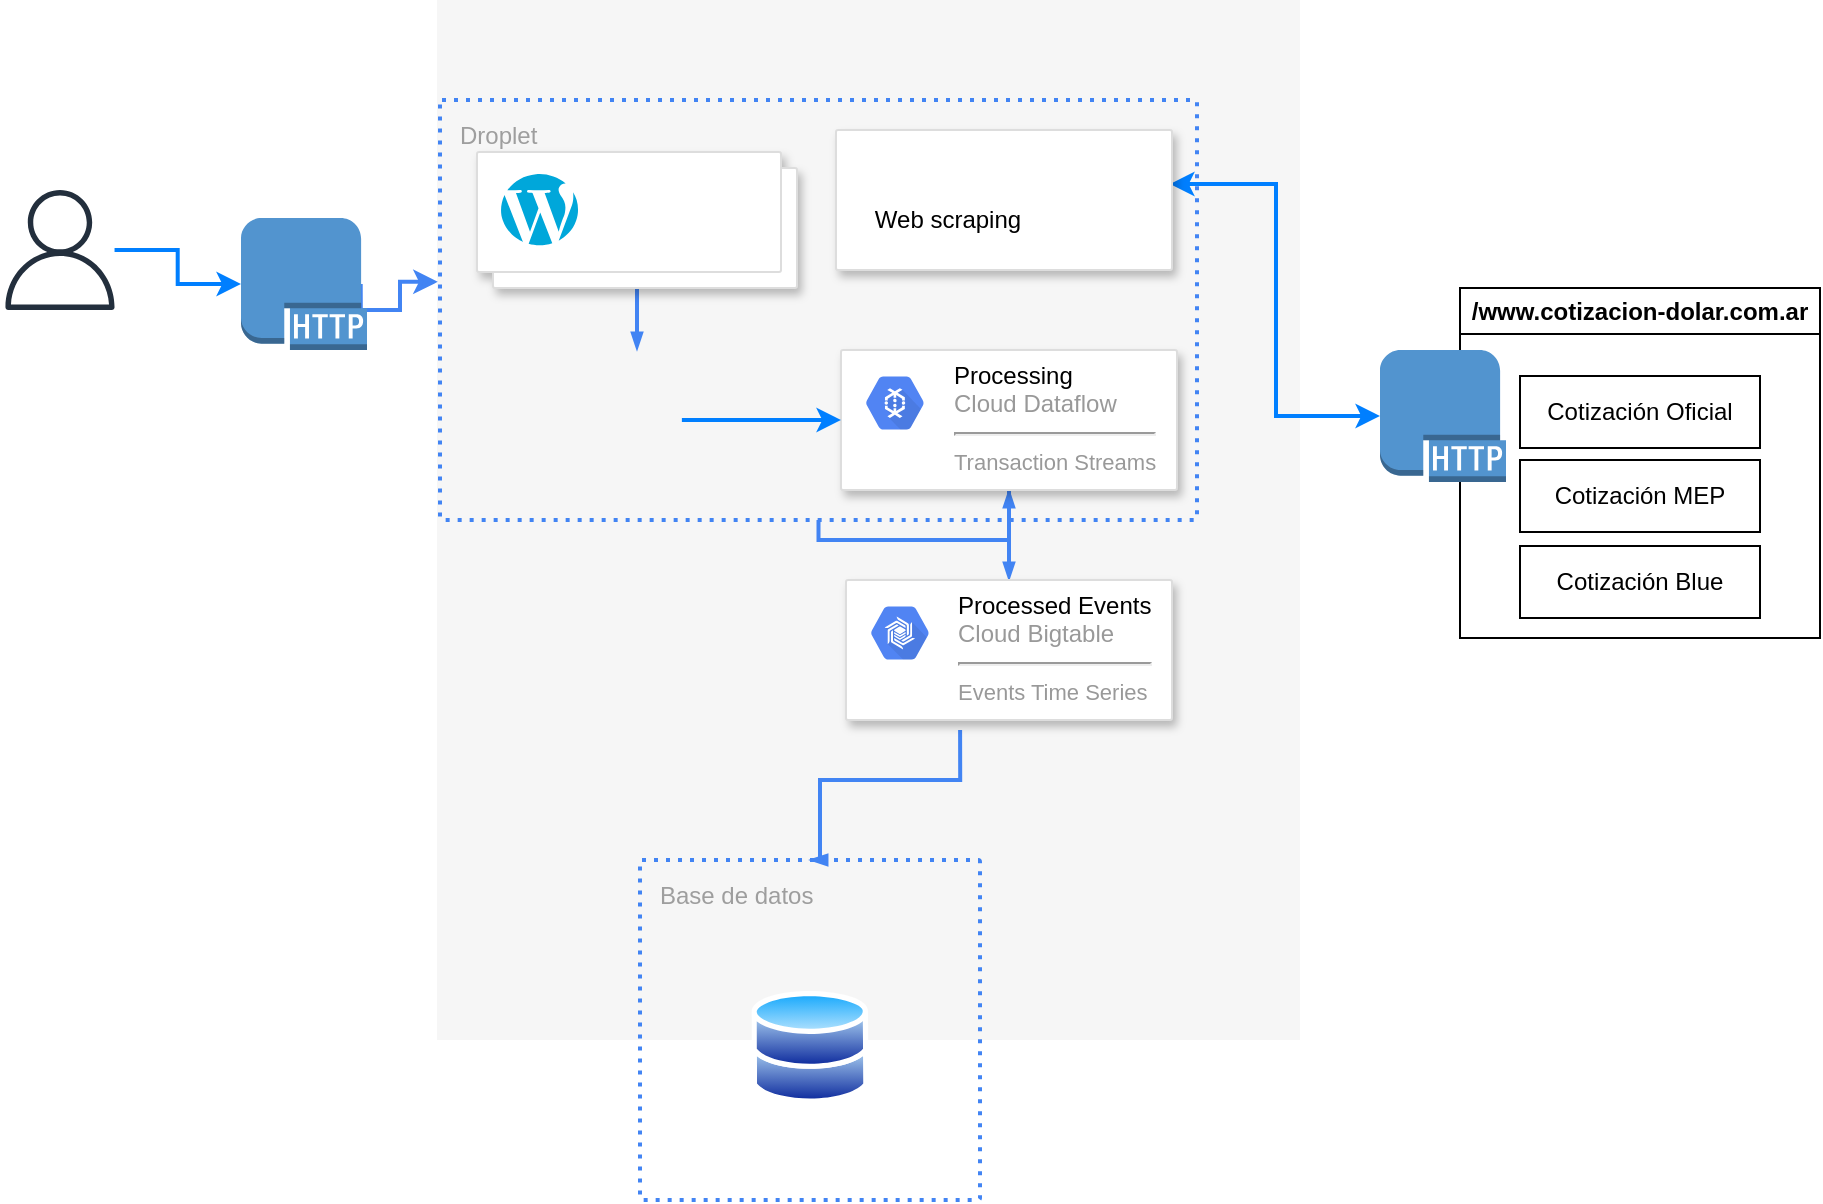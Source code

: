 <mxfile version="21.3.8" type="github">
  <diagram id="d1ab7348-05c3-a1e3-ca4d-12c340fd6b49" name="Page-1">
    <mxGraphModel dx="880" dy="490" grid="1" gridSize="10" guides="1" tooltips="1" connect="1" arrows="1" fold="1" page="1" pageScale="1" pageWidth="1169" pageHeight="827" background="none" math="0" shadow="0">
      <root>
        <mxCell id="0" />
        <mxCell id="1" parent="0" />
        <mxCell id="2" value="" style="fillColor=#F6F6F6;strokeColor=none;shadow=0;gradientColor=none;fontSize=14;align=left;spacing=10;fontColor=#717171;9E9E9E;verticalAlign=top;spacingTop=-4;fontStyle=0;spacingLeft=40;html=1;" parent="1" vertex="1">
          <mxGeometry x="228.5" y="45" width="431.5" height="520" as="geometry" />
        </mxCell>
        <mxCell id="371" value="Base de datos" style="rounded=1;absoluteArcSize=1;arcSize=2;html=1;strokeColor=#4284F3;gradientColor=none;shadow=0;dashed=1;fontSize=12;fontColor=#9E9E9E;align=left;verticalAlign=top;spacing=10;spacingTop=-4;fillColor=none;dashPattern=1 2;strokeWidth=2;" parent="1" vertex="1">
          <mxGeometry x="330" y="475" width="170" height="170" as="geometry" />
        </mxCell>
        <mxCell id="341" value="Droplet" style="rounded=1;absoluteArcSize=1;arcSize=2;html=1;strokeColor=#4284F3;gradientColor=none;shadow=0;dashed=1;fontSize=12;fontColor=#9E9E9E;align=left;verticalAlign=top;spacing=10;spacingTop=-4;fillColor=none;dashPattern=1 2;strokeWidth=2;" parent="1" vertex="1">
          <mxGeometry x="230" y="95" width="378.5" height="210" as="geometry" />
        </mxCell>
        <mxCell id="398" style="edgeStyle=orthogonalEdgeStyle;rounded=0;html=1;dashed=0;labelBackgroundColor=none;startArrow=none;startFill=0;startSize=4;endArrow=blockThin;endFill=1;endSize=4;strokeColor=#4284F3;strokeWidth=2;fontSize=12;" parent="1" source="359" edge="1">
          <mxGeometry relative="1" as="geometry">
            <Array as="points">
              <mxPoint x="328.5" y="215" />
              <mxPoint x="328.5" y="215" />
            </Array>
            <mxPoint x="328.5" y="220" as="targetPoint" />
          </mxGeometry>
        </mxCell>
        <mxCell id="359" value="" style="shape=mxgraph.gcp2.doubleRect;strokeColor=#dddddd;fillColor=#ffffff;shadow=1;strokeWidth=1;fontSize=12;fontColor=#9E9E9E;align=center;html=1;" parent="1" vertex="1">
          <mxGeometry x="248.5" y="121" width="160" height="68" as="geometry" />
        </mxCell>
        <mxCell id="399" style="edgeStyle=orthogonalEdgeStyle;rounded=0;html=1;dashed=0;labelBackgroundColor=none;startArrow=none;startFill=0;startSize=4;endArrow=blockThin;endFill=1;endSize=4;strokeColor=#4284F3;strokeWidth=2;fontSize=12;" parent="1" source="341" target="363" edge="1">
          <mxGeometry relative="1" as="geometry">
            <mxPoint x="398.5" y="255" as="sourcePoint" />
          </mxGeometry>
        </mxCell>
        <mxCell id="400" style="edgeStyle=orthogonalEdgeStyle;rounded=0;html=1;exitX=0.5;exitY=1;dashed=0;labelBackgroundColor=none;startArrow=none;startFill=0;startSize=4;endArrow=blockThin;endFill=1;endSize=4;strokeColor=#4284F3;strokeWidth=2;fontSize=12;" parent="1" source="363" target="369" edge="1">
          <mxGeometry relative="1" as="geometry" />
        </mxCell>
        <mxCell id="363" value="" style="strokeColor=#dddddd;fillColor=#ffffff;shadow=1;strokeWidth=1;rounded=1;absoluteArcSize=1;arcSize=2;fontSize=12;fontColor=#9E9E9E;align=center;html=1;" parent="1" vertex="1">
          <mxGeometry x="430.5" y="220" width="168" height="70" as="geometry" />
        </mxCell>
        <mxCell id="364" value="&lt;font color=&quot;#000000&quot;&gt;Processing&lt;/font&gt;&lt;br&gt;Cloud Dataflow&lt;hr&gt;&lt;font style=&quot;font-size: 11px&quot;&gt;Transaction Streams&lt;/font&gt;" style="dashed=0;connectable=0;html=1;fillColor=#5184F3;strokeColor=none;shape=mxgraph.gcp2.hexIcon;prIcon=cloud_dataflow;part=1;labelPosition=right;verticalLabelPosition=middle;align=left;verticalAlign=top;spacingLeft=5;fontColor=#999999;fontSize=12;spacingTop=-8;" parent="363" vertex="1">
          <mxGeometry width="44" height="39" relative="1" as="geometry">
            <mxPoint x="5" y="7" as="offset" />
          </mxGeometry>
        </mxCell>
        <mxCell id="403" style="edgeStyle=orthogonalEdgeStyle;rounded=0;html=1;dashed=0;labelBackgroundColor=none;startArrow=none;startFill=0;startSize=4;endArrow=blockThin;endFill=1;endSize=4;strokeColor=#4284F3;strokeWidth=2;fontSize=12;exitX=0.35;exitY=1.071;exitDx=0;exitDy=0;exitPerimeter=0;entryX=0.5;entryY=0;entryDx=0;entryDy=0;" parent="1" source="369" target="371" edge="1">
          <mxGeometry relative="1" as="geometry">
            <Array as="points">
              <mxPoint x="490" y="435" />
              <mxPoint x="420" y="435" />
              <mxPoint x="420" y="475" />
            </Array>
            <mxPoint x="398.5" y="435" as="sourcePoint" />
          </mxGeometry>
        </mxCell>
        <mxCell id="369" value="" style="strokeColor=#dddddd;fillColor=#ffffff;shadow=1;strokeWidth=1;rounded=1;absoluteArcSize=1;arcSize=2;fontSize=12;fontColor=#9E9E9E;align=center;html=1;" parent="1" vertex="1">
          <mxGeometry x="433" y="335" width="163" height="70" as="geometry" />
        </mxCell>
        <mxCell id="370" value="&lt;font color=&quot;#000000&quot;&gt;Processed Events&lt;/font&gt;&lt;br&gt;Cloud Bigtable&lt;hr&gt;&lt;font style=&quot;font-size: 11px&quot;&gt;Events Time Series&lt;/font&gt;" style="dashed=0;connectable=0;html=1;fillColor=#5184F3;strokeColor=none;shape=mxgraph.gcp2.hexIcon;prIcon=cloud_bigtable;part=1;labelPosition=right;verticalLabelPosition=middle;align=left;verticalAlign=top;spacingLeft=5;fontColor=#999999;fontSize=12;spacingTop=-8;" parent="369" vertex="1">
          <mxGeometry width="44" height="39" relative="1" as="geometry">
            <mxPoint x="5" y="7" as="offset" />
          </mxGeometry>
        </mxCell>
        <mxCell id="kALYX3asqiV95KRrsZR_-412" value="" style="shape=image;imageAspect=0;aspect=fixed;verticalLabelPosition=bottom;verticalAlign=top;image=https://consent.trustarc.com/v2/asset/20:55:23.714y33gof_DO_Logo-Blue.png;" parent="1" vertex="1">
          <mxGeometry x="260" y="50" width="203.48" height="45" as="geometry" />
        </mxCell>
        <mxCell id="kALYX3asqiV95KRrsZR_-418" value="" style="edgeStyle=orthogonalEdgeStyle;rounded=0;orthogonalLoop=1;jettySize=auto;html=1;fontColor=#007FFF;labelBackgroundColor=#007FFF;strokeColor=#007FFF;strokeWidth=2;" parent="1" source="kALYX3asqiV95KRrsZR_-413" target="kALYX3asqiV95KRrsZR_-414" edge="1">
          <mxGeometry relative="1" as="geometry" />
        </mxCell>
        <mxCell id="kALYX3asqiV95KRrsZR_-413" value="" style="sketch=0;outlineConnect=0;fontColor=#232F3E;gradientColor=none;fillColor=#232F3D;strokeColor=none;dashed=0;verticalLabelPosition=bottom;verticalAlign=top;align=center;html=1;fontSize=12;fontStyle=0;aspect=fixed;pointerEvents=1;shape=mxgraph.aws4.user;" parent="1" vertex="1">
          <mxGeometry x="10" y="140" width="60" height="60" as="geometry" />
        </mxCell>
        <mxCell id="kALYX3asqiV95KRrsZR_-416" style="edgeStyle=orthogonalEdgeStyle;rounded=0;orthogonalLoop=1;jettySize=auto;html=1;exitX=0.95;exitY=0.5;exitDx=0;exitDy=0;exitPerimeter=0;entryX=-0.003;entryY=0.433;entryDx=0;entryDy=0;entryPerimeter=0;strokeColor=#4284f3;strokeWidth=2;" parent="1" source="kALYX3asqiV95KRrsZR_-414" target="341" edge="1">
          <mxGeometry relative="1" as="geometry">
            <Array as="points">
              <mxPoint x="190" y="200" />
              <mxPoint x="210" y="200" />
              <mxPoint x="210" y="186" />
            </Array>
          </mxGeometry>
        </mxCell>
        <mxCell id="kALYX3asqiV95KRrsZR_-414" value="" style="outlineConnect=0;dashed=0;verticalLabelPosition=bottom;verticalAlign=top;align=center;html=1;shape=mxgraph.aws3.http_protocol;fillColor=#5294CF;gradientColor=none;" parent="1" vertex="1">
          <mxGeometry x="130.5" y="154" width="63" height="66" as="geometry" />
        </mxCell>
        <mxCell id="kALYX3asqiV95KRrsZR_-417" value="" style="image;aspect=fixed;perimeter=ellipsePerimeter;html=1;align=center;shadow=0;dashed=0;spacingTop=3;image=img/lib/active_directory/databases.svg;" parent="1" vertex="1">
          <mxGeometry x="385.75" y="540" width="58.5" height="57.33" as="geometry" />
        </mxCell>
        <mxCell id="nxI15AAKWFtH6_1bC97I-412" value="/www.cotizacion-dolar.com.ar" style="swimlane;whiteSpace=wrap;html=1;" parent="1" vertex="1">
          <mxGeometry x="740" y="189" width="180" height="175" as="geometry" />
        </mxCell>
        <mxCell id="nxI15AAKWFtH6_1bC97I-413" value="" style="rounded=0;whiteSpace=wrap;html=1;" parent="nxI15AAKWFtH6_1bC97I-412" vertex="1">
          <mxGeometry x="30" y="44" width="120" height="36" as="geometry" />
        </mxCell>
        <mxCell id="nxI15AAKWFtH6_1bC97I-414" value="Cotización Oficial" style="text;html=1;strokeColor=none;fillColor=none;align=center;verticalAlign=middle;whiteSpace=wrap;rounded=0;" parent="nxI15AAKWFtH6_1bC97I-412" vertex="1">
          <mxGeometry x="30" y="47" width="120" height="30" as="geometry" />
        </mxCell>
        <mxCell id="nxI15AAKWFtH6_1bC97I-418" value="" style="rounded=0;whiteSpace=wrap;html=1;" parent="nxI15AAKWFtH6_1bC97I-412" vertex="1">
          <mxGeometry x="30" y="129" width="120" height="36" as="geometry" />
        </mxCell>
        <mxCell id="nxI15AAKWFtH6_1bC97I-416" value="Cotización Blue" style="text;html=1;strokeColor=none;fillColor=none;align=center;verticalAlign=middle;whiteSpace=wrap;rounded=0;" parent="nxI15AAKWFtH6_1bC97I-412" vertex="1">
          <mxGeometry x="30" y="132" width="120" height="30" as="geometry" />
        </mxCell>
        <mxCell id="nxI15AAKWFtH6_1bC97I-417" value="" style="rounded=0;whiteSpace=wrap;html=1;" parent="1" vertex="1">
          <mxGeometry x="770" y="275" width="120" height="36" as="geometry" />
        </mxCell>
        <mxCell id="nxI15AAKWFtH6_1bC97I-415" value="Cotización MEP" style="text;html=1;strokeColor=none;fillColor=none;align=center;verticalAlign=middle;whiteSpace=wrap;rounded=0;" parent="1" vertex="1">
          <mxGeometry x="770" y="278" width="120" height="30" as="geometry" />
        </mxCell>
        <mxCell id="nxI15AAKWFtH6_1bC97I-433" style="edgeStyle=orthogonalEdgeStyle;rounded=0;orthogonalLoop=1;jettySize=auto;html=1;entryX=0.994;entryY=0.386;entryDx=0;entryDy=0;entryPerimeter=0;strokeColor=#007FFF;strokeWidth=2;startArrow=classic;startFill=1;" parent="1" source="nxI15AAKWFtH6_1bC97I-419" target="nxI15AAKWFtH6_1bC97I-421" edge="1">
          <mxGeometry relative="1" as="geometry" />
        </mxCell>
        <mxCell id="nxI15AAKWFtH6_1bC97I-419" value="" style="outlineConnect=0;dashed=0;verticalLabelPosition=bottom;verticalAlign=top;align=center;html=1;shape=mxgraph.aws3.http_protocol;fillColor=#5294CF;gradientColor=none;" parent="1" vertex="1">
          <mxGeometry x="700" y="220" width="63" height="66" as="geometry" />
        </mxCell>
        <mxCell id="nxI15AAKWFtH6_1bC97I-421" value="" style="strokeColor=#dddddd;fillColor=#ffffff;shadow=1;strokeWidth=1;rounded=1;absoluteArcSize=1;arcSize=2;fontSize=12;fontColor=#9E9E9E;align=center;html=1;" parent="1" vertex="1">
          <mxGeometry x="428" y="110" width="168" height="70" as="geometry" />
        </mxCell>
        <mxCell id="nxI15AAKWFtH6_1bC97I-420" value="" style="shape=image;html=1;verticalAlign=top;verticalLabelPosition=bottom;labelBackgroundColor=#ffffff;imageAspect=0;aspect=fixed;image=https://cdn4.iconfinder.com/data/icons/scripting-and-programming-languages/512/660277-Python_logo-128.png" parent="1" vertex="1">
          <mxGeometry x="440" y="80" width="88" height="88" as="geometry" />
        </mxCell>
        <mxCell id="nxI15AAKWFtH6_1bC97I-423" value="Web scraping" style="text;html=1;strokeColor=none;fillColor=none;align=center;verticalAlign=middle;whiteSpace=wrap;rounded=0;" parent="1" vertex="1">
          <mxGeometry x="424" y="140" width="120" height="30" as="geometry" />
        </mxCell>
        <mxCell id="nxI15AAKWFtH6_1bC97I-424" value="" style="dashed=0;outlineConnect=0;html=1;align=center;labelPosition=center;verticalLabelPosition=bottom;verticalAlign=top;shape=mxgraph.weblogos.wordpress;fillColor=#00A7DA;strokeColor=none" parent="1" vertex="1">
          <mxGeometry x="260" y="131.6" width="40" height="36.4" as="geometry" />
        </mxCell>
        <mxCell id="nxI15AAKWFtH6_1bC97I-430" value="" style="edgeStyle=orthogonalEdgeStyle;rounded=0;orthogonalLoop=1;jettySize=auto;html=1;strokeColor=#007FFF;strokeWidth=2;" parent="1" source="nxI15AAKWFtH6_1bC97I-429" target="363" edge="1">
          <mxGeometry relative="1" as="geometry" />
        </mxCell>
        <mxCell id="nxI15AAKWFtH6_1bC97I-429" value="" style="shape=image;verticalLabelPosition=bottom;labelBackgroundColor=default;verticalAlign=top;aspect=fixed;imageAspect=0;image=https://static-00.iconduck.com/assets.00/csv-icon-448x512-rkoi7crs.png;" parent="1" vertex="1">
          <mxGeometry x="296.07" y="223.65" width="54.87" height="62.71" as="geometry" />
        </mxCell>
      </root>
    </mxGraphModel>
  </diagram>
</mxfile>
